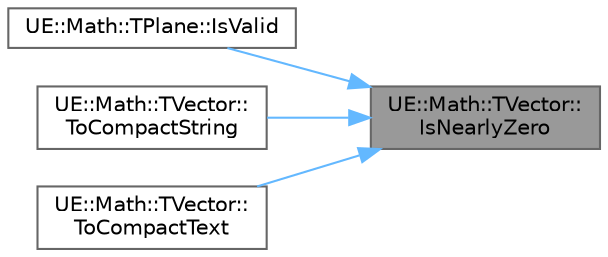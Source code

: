 digraph "UE::Math::TVector::IsNearlyZero"
{
 // INTERACTIVE_SVG=YES
 // LATEX_PDF_SIZE
  bgcolor="transparent";
  edge [fontname=Helvetica,fontsize=10,labelfontname=Helvetica,labelfontsize=10];
  node [fontname=Helvetica,fontsize=10,shape=box,height=0.2,width=0.4];
  rankdir="RL";
  Node1 [id="Node000001",label="UE::Math::TVector::\lIsNearlyZero",height=0.2,width=0.4,color="gray40", fillcolor="grey60", style="filled", fontcolor="black",tooltip="Checks whether vector is near to zero within a specified tolerance."];
  Node1 -> Node2 [id="edge1_Node000001_Node000002",dir="back",color="steelblue1",style="solid",tooltip=" "];
  Node2 [id="Node000002",label="UE::Math::TPlane::IsValid",height=0.2,width=0.4,color="grey40", fillcolor="white", style="filled",URL="$d4/d58/structUE_1_1Math_1_1TPlane.html#a71a33ae19bd7bf539be2132efc486dd6",tooltip="Checks if this plane is valid (ie: if it has a non-zero normal)."];
  Node1 -> Node3 [id="edge2_Node000001_Node000003",dir="back",color="steelblue1",style="solid",tooltip=" "];
  Node3 [id="Node000003",label="UE::Math::TVector::\lToCompactString",height=0.2,width=0.4,color="grey40", fillcolor="white", style="filled",URL="$de/d77/structUE_1_1Math_1_1TVector.html#ae7099c6b621a8e2067ec3524fc19988a",tooltip="Get a short textural representation of this vector, for compact readable logging."];
  Node1 -> Node4 [id="edge3_Node000001_Node000004",dir="back",color="steelblue1",style="solid",tooltip=" "];
  Node4 [id="Node000004",label="UE::Math::TVector::\lToCompactText",height=0.2,width=0.4,color="grey40", fillcolor="white", style="filled",URL="$de/d77/structUE_1_1Math_1_1TVector.html#af68531f08f9a6c23214344e64d6f263d",tooltip="Get a short locale aware textural representation of this vector, for compact readable logging."];
}
